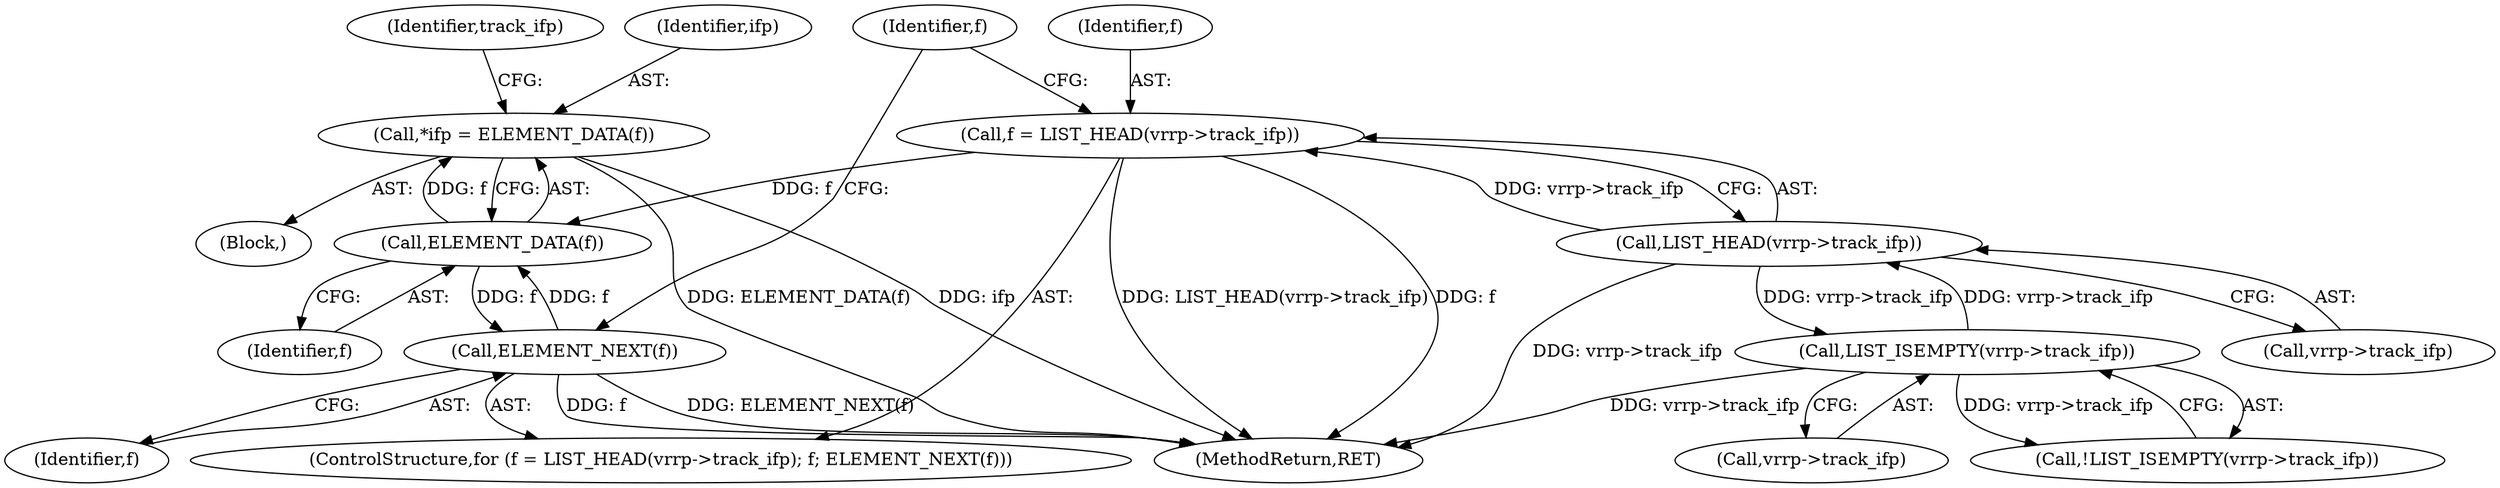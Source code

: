 digraph "0_keepalived_04f2d32871bb3b11d7dc024039952f2fe2750306_3@pointer" {
"1000240" [label="(Call,*ifp = ELEMENT_DATA(f))"];
"1000242" [label="(Call,ELEMENT_DATA(f))"];
"1000236" [label="(Call,ELEMENT_NEXT(f))"];
"1000229" [label="(Call,f = LIST_HEAD(vrrp->track_ifp))"];
"1000231" [label="(Call,LIST_HEAD(vrrp->track_ifp))"];
"1000223" [label="(Call,LIST_ISEMPTY(vrrp->track_ifp))"];
"1000960" [label="(MethodReturn,RET)"];
"1000237" [label="(Identifier,f)"];
"1000230" [label="(Identifier,f)"];
"1000245" [label="(Identifier,track_ifp)"];
"1000241" [label="(Identifier,ifp)"];
"1000232" [label="(Call,vrrp->track_ifp)"];
"1000240" [label="(Call,*ifp = ELEMENT_DATA(f))"];
"1000236" [label="(Call,ELEMENT_NEXT(f))"];
"1000238" [label="(Block,)"];
"1000224" [label="(Call,vrrp->track_ifp)"];
"1000231" [label="(Call,LIST_HEAD(vrrp->track_ifp))"];
"1000222" [label="(Call,!LIST_ISEMPTY(vrrp->track_ifp))"];
"1000235" [label="(Identifier,f)"];
"1000229" [label="(Call,f = LIST_HEAD(vrrp->track_ifp))"];
"1000243" [label="(Identifier,f)"];
"1000228" [label="(ControlStructure,for (f = LIST_HEAD(vrrp->track_ifp); f; ELEMENT_NEXT(f)))"];
"1000223" [label="(Call,LIST_ISEMPTY(vrrp->track_ifp))"];
"1000242" [label="(Call,ELEMENT_DATA(f))"];
"1000240" -> "1000238"  [label="AST: "];
"1000240" -> "1000242"  [label="CFG: "];
"1000241" -> "1000240"  [label="AST: "];
"1000242" -> "1000240"  [label="AST: "];
"1000245" -> "1000240"  [label="CFG: "];
"1000240" -> "1000960"  [label="DDG: ELEMENT_DATA(f)"];
"1000240" -> "1000960"  [label="DDG: ifp"];
"1000242" -> "1000240"  [label="DDG: f"];
"1000242" -> "1000243"  [label="CFG: "];
"1000243" -> "1000242"  [label="AST: "];
"1000242" -> "1000236"  [label="DDG: f"];
"1000236" -> "1000242"  [label="DDG: f"];
"1000229" -> "1000242"  [label="DDG: f"];
"1000236" -> "1000228"  [label="AST: "];
"1000236" -> "1000237"  [label="CFG: "];
"1000237" -> "1000236"  [label="AST: "];
"1000235" -> "1000236"  [label="CFG: "];
"1000236" -> "1000960"  [label="DDG: f"];
"1000236" -> "1000960"  [label="DDG: ELEMENT_NEXT(f)"];
"1000229" -> "1000228"  [label="AST: "];
"1000229" -> "1000231"  [label="CFG: "];
"1000230" -> "1000229"  [label="AST: "];
"1000231" -> "1000229"  [label="AST: "];
"1000235" -> "1000229"  [label="CFG: "];
"1000229" -> "1000960"  [label="DDG: LIST_HEAD(vrrp->track_ifp)"];
"1000229" -> "1000960"  [label="DDG: f"];
"1000231" -> "1000229"  [label="DDG: vrrp->track_ifp"];
"1000231" -> "1000232"  [label="CFG: "];
"1000232" -> "1000231"  [label="AST: "];
"1000231" -> "1000960"  [label="DDG: vrrp->track_ifp"];
"1000231" -> "1000223"  [label="DDG: vrrp->track_ifp"];
"1000223" -> "1000231"  [label="DDG: vrrp->track_ifp"];
"1000223" -> "1000222"  [label="AST: "];
"1000223" -> "1000224"  [label="CFG: "];
"1000224" -> "1000223"  [label="AST: "];
"1000222" -> "1000223"  [label="CFG: "];
"1000223" -> "1000960"  [label="DDG: vrrp->track_ifp"];
"1000223" -> "1000222"  [label="DDG: vrrp->track_ifp"];
}

